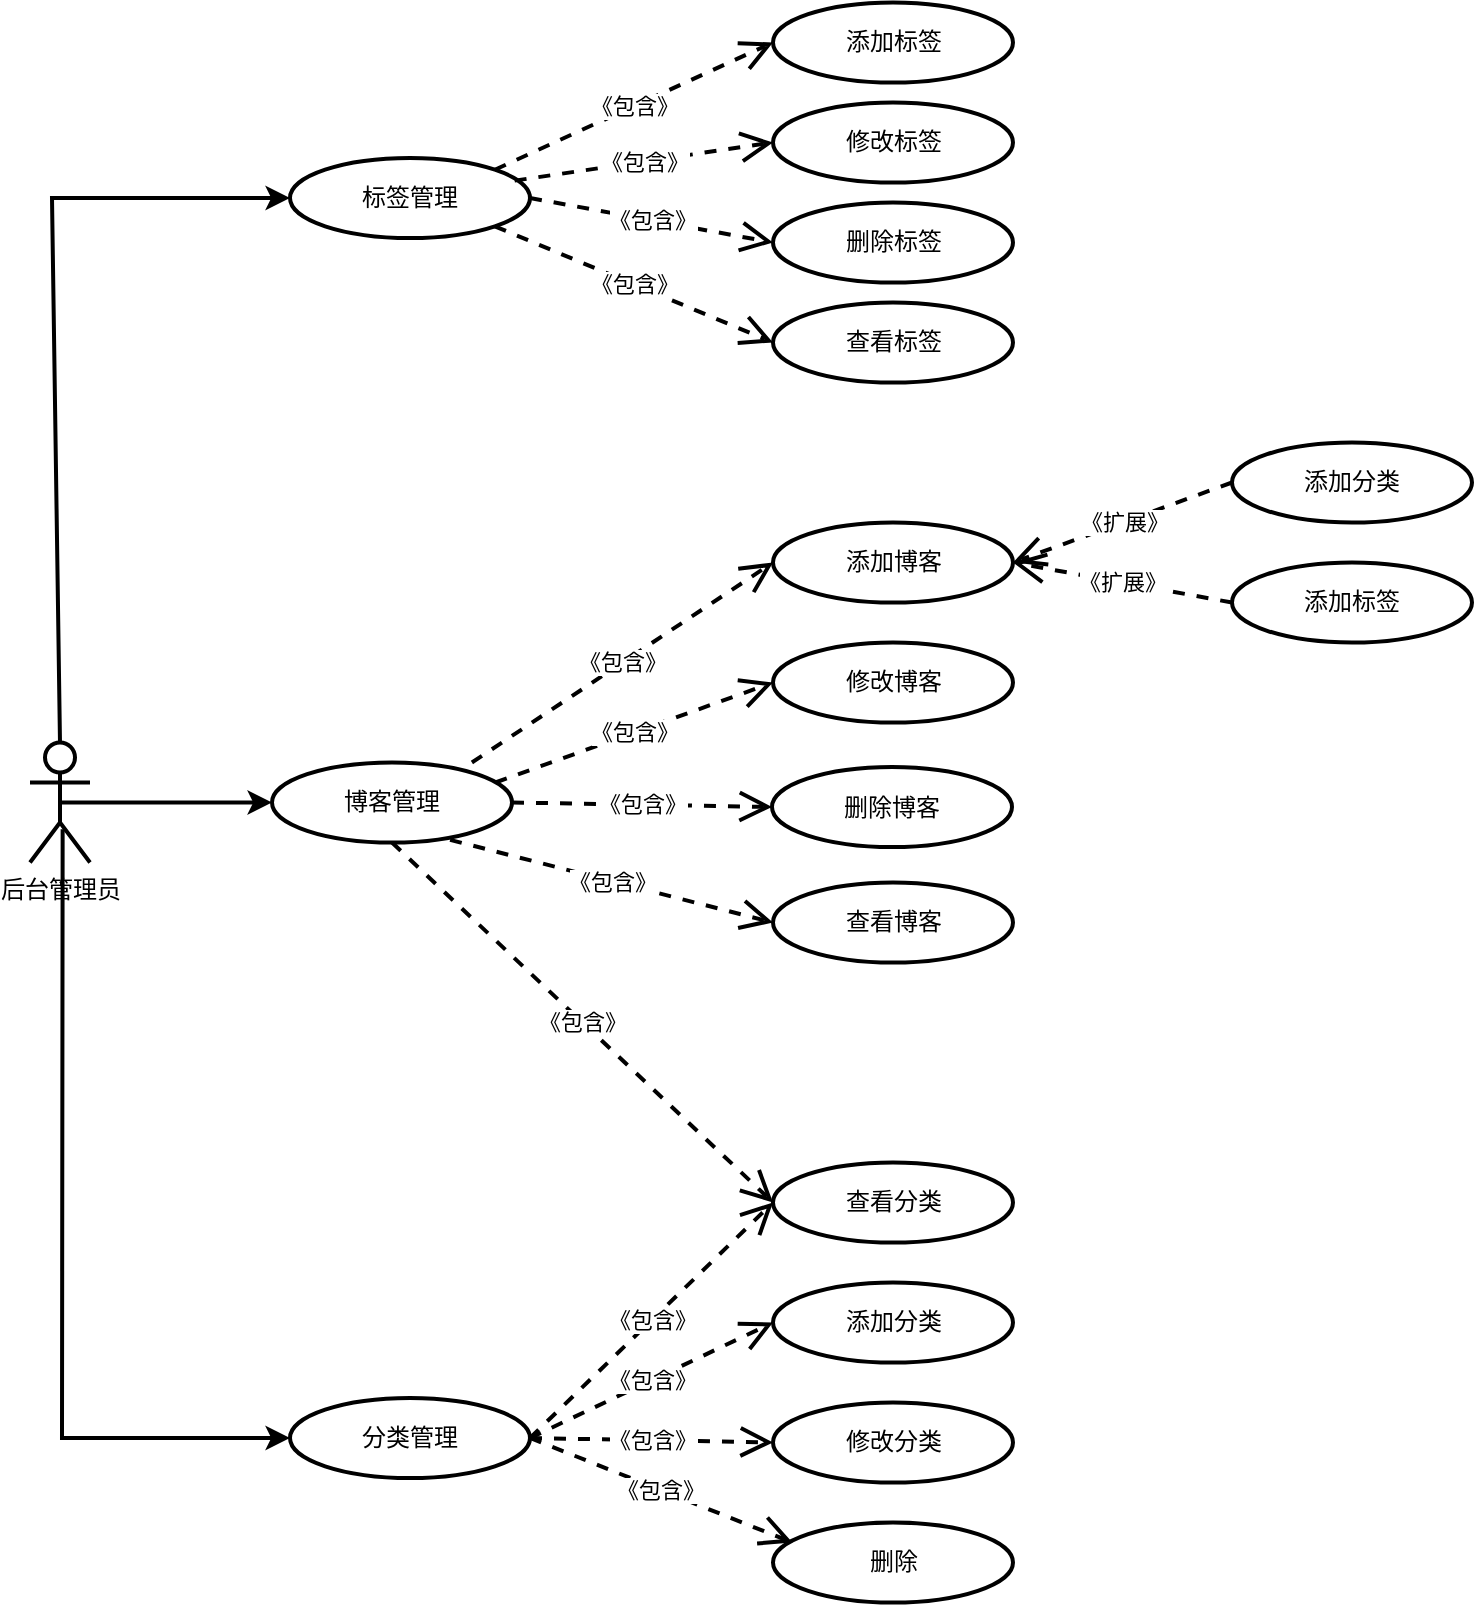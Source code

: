 <mxfile version="24.2.3" type="github">
  <diagram name="第 1 页" id="pe9sap4QaWVrpEyMOnEe">
    <mxGraphModel dx="1434" dy="746" grid="1" gridSize="10" guides="1" tooltips="1" connect="1" arrows="1" fold="1" page="1" pageScale="1" pageWidth="827" pageHeight="1169" math="0" shadow="0">
      <root>
        <mxCell id="0" />
        <mxCell id="1" parent="0" />
        <mxCell id="uvk9hI2O3WgVnZL8qZCz-1" value="后台管理员" style="shape=umlActor;verticalLabelPosition=bottom;verticalAlign=top;html=1;strokeWidth=2;" parent="1" vertex="1">
          <mxGeometry x="79" y="532.25" width="30" height="60" as="geometry" />
        </mxCell>
        <mxCell id="uvk9hI2O3WgVnZL8qZCz-2" value="标签管理" style="ellipse;whiteSpace=wrap;html=1;strokeWidth=2;" parent="1" vertex="1">
          <mxGeometry x="209" y="240" width="120" height="40" as="geometry" />
        </mxCell>
        <mxCell id="uvk9hI2O3WgVnZL8qZCz-3" value="分类管理" style="ellipse;whiteSpace=wrap;html=1;strokeWidth=2;" parent="1" vertex="1">
          <mxGeometry x="209" y="860" width="120" height="40" as="geometry" />
        </mxCell>
        <mxCell id="uvk9hI2O3WgVnZL8qZCz-4" value="博客管理" style="ellipse;whiteSpace=wrap;html=1;strokeWidth=2;" parent="1" vertex="1">
          <mxGeometry x="200" y="542.25" width="120" height="40" as="geometry" />
        </mxCell>
        <mxCell id="uvk9hI2O3WgVnZL8qZCz-5" value="删除标签" style="ellipse;whiteSpace=wrap;html=1;strokeWidth=2;" parent="1" vertex="1">
          <mxGeometry x="450.5" y="262.25" width="120" height="40" as="geometry" />
        </mxCell>
        <mxCell id="uvk9hI2O3WgVnZL8qZCz-6" value="修改标签" style="ellipse;whiteSpace=wrap;html=1;strokeWidth=2;" parent="1" vertex="1">
          <mxGeometry x="450.5" y="212.25" width="120" height="40" as="geometry" />
        </mxCell>
        <mxCell id="uvk9hI2O3WgVnZL8qZCz-7" value="添加标签" style="ellipse;whiteSpace=wrap;html=1;strokeWidth=2;" parent="1" vertex="1">
          <mxGeometry x="450.5" y="162.25" width="120" height="40" as="geometry" />
        </mxCell>
        <mxCell id="uvk9hI2O3WgVnZL8qZCz-8" value="《包含》" style="endArrow=open;endSize=12;dashed=1;html=1;rounded=0;exitX=1;exitY=0;exitDx=0;exitDy=0;entryX=0;entryY=0.5;entryDx=0;entryDy=0;strokeWidth=2;" parent="1" source="uvk9hI2O3WgVnZL8qZCz-2" target="uvk9hI2O3WgVnZL8qZCz-7" edge="1">
          <mxGeometry width="160" relative="1" as="geometry">
            <mxPoint x="419" y="270" as="sourcePoint" />
            <mxPoint x="579" y="270" as="targetPoint" />
          </mxGeometry>
        </mxCell>
        <mxCell id="uvk9hI2O3WgVnZL8qZCz-10" value="《包含》" style="endArrow=open;endSize=12;dashed=1;html=1;rounded=0;exitX=0.936;exitY=0.283;exitDx=0;exitDy=0;entryX=0;entryY=0.5;entryDx=0;entryDy=0;exitPerimeter=0;strokeWidth=2;" parent="1" source="uvk9hI2O3WgVnZL8qZCz-2" target="uvk9hI2O3WgVnZL8qZCz-6" edge="1">
          <mxGeometry width="160" relative="1" as="geometry">
            <mxPoint x="351" y="266" as="sourcePoint" />
            <mxPoint x="379" y="210" as="targetPoint" />
          </mxGeometry>
        </mxCell>
        <mxCell id="uvk9hI2O3WgVnZL8qZCz-11" value="《包含》" style="endArrow=open;endSize=12;dashed=1;html=1;rounded=0;exitX=1;exitY=0.5;exitDx=0;exitDy=0;entryX=0;entryY=0.5;entryDx=0;entryDy=0;strokeWidth=2;" parent="1" source="uvk9hI2O3WgVnZL8qZCz-2" target="uvk9hI2O3WgVnZL8qZCz-5" edge="1">
          <mxGeometry width="160" relative="1" as="geometry">
            <mxPoint x="361" y="276" as="sourcePoint" />
            <mxPoint x="389" y="220" as="targetPoint" />
          </mxGeometry>
        </mxCell>
        <mxCell id="uvk9hI2O3WgVnZL8qZCz-12" value="添加博客" style="ellipse;whiteSpace=wrap;html=1;strokeWidth=2;" parent="1" vertex="1">
          <mxGeometry x="450.5" y="422.25" width="120" height="40" as="geometry" />
        </mxCell>
        <mxCell id="uvk9hI2O3WgVnZL8qZCz-13" value="修改博客" style="ellipse;whiteSpace=wrap;html=1;strokeWidth=2;" parent="1" vertex="1">
          <mxGeometry x="450.5" y="482.25" width="120" height="40" as="geometry" />
        </mxCell>
        <mxCell id="uvk9hI2O3WgVnZL8qZCz-14" value="删除博客" style="ellipse;whiteSpace=wrap;html=1;strokeWidth=2;" parent="1" vertex="1">
          <mxGeometry x="450" y="544.5" width="120" height="40" as="geometry" />
        </mxCell>
        <mxCell id="uvk9hI2O3WgVnZL8qZCz-15" value="查看分类" style="ellipse;whiteSpace=wrap;html=1;strokeWidth=2;" parent="1" vertex="1">
          <mxGeometry x="450.5" y="742.25" width="120" height="40" as="geometry" />
        </mxCell>
        <mxCell id="uvk9hI2O3WgVnZL8qZCz-16" value="添加分类" style="ellipse;whiteSpace=wrap;html=1;strokeWidth=2;" parent="1" vertex="1">
          <mxGeometry x="450.5" y="802.25" width="120" height="40" as="geometry" />
        </mxCell>
        <mxCell id="uvk9hI2O3WgVnZL8qZCz-17" value="修改分类" style="ellipse;whiteSpace=wrap;html=1;strokeWidth=2;" parent="1" vertex="1">
          <mxGeometry x="450.5" y="862.25" width="120" height="40" as="geometry" />
        </mxCell>
        <mxCell id="uvk9hI2O3WgVnZL8qZCz-19" value="删除" style="ellipse;whiteSpace=wrap;html=1;strokeWidth=2;" parent="1" vertex="1">
          <mxGeometry x="450.5" y="922.25" width="120" height="40" as="geometry" />
        </mxCell>
        <mxCell id="uvk9hI2O3WgVnZL8qZCz-20" value="查看标签" style="ellipse;whiteSpace=wrap;html=1;strokeWidth=2;" parent="1" vertex="1">
          <mxGeometry x="450.5" y="312.25" width="120" height="40" as="geometry" />
        </mxCell>
        <mxCell id="uvk9hI2O3WgVnZL8qZCz-21" value="《包含》" style="endArrow=open;endSize=12;dashed=1;html=1;rounded=0;exitX=1;exitY=1;exitDx=0;exitDy=0;entryX=0;entryY=0.5;entryDx=0;entryDy=0;strokeWidth=2;" parent="1" source="uvk9hI2O3WgVnZL8qZCz-2" target="uvk9hI2O3WgVnZL8qZCz-20" edge="1">
          <mxGeometry width="160" relative="1" as="geometry">
            <mxPoint x="369" y="280" as="sourcePoint" />
            <mxPoint x="441" y="274" as="targetPoint" />
          </mxGeometry>
        </mxCell>
        <mxCell id="uvk9hI2O3WgVnZL8qZCz-24" value="查看博客" style="ellipse;whiteSpace=wrap;html=1;strokeWidth=2;" parent="1" vertex="1">
          <mxGeometry x="450.5" y="602.25" width="120" height="40" as="geometry" />
        </mxCell>
        <mxCell id="uvk9hI2O3WgVnZL8qZCz-25" value="《包含》" style="endArrow=open;endSize=12;dashed=1;html=1;rounded=0;exitX=0.833;exitY=0;exitDx=0;exitDy=0;entryX=0;entryY=0.5;entryDx=0;entryDy=0;exitPerimeter=0;strokeWidth=2;" parent="1" source="uvk9hI2O3WgVnZL8qZCz-4" target="uvk9hI2O3WgVnZL8qZCz-12" edge="1">
          <mxGeometry width="160" relative="1" as="geometry">
            <mxPoint x="289" y="570" as="sourcePoint" />
            <mxPoint x="409" y="431" as="targetPoint" />
          </mxGeometry>
        </mxCell>
        <mxCell id="uvk9hI2O3WgVnZL8qZCz-26" value="《包含》" style="endArrow=open;endSize=12;dashed=1;html=1;rounded=0;exitX=0.931;exitY=0.25;exitDx=0;exitDy=0;entryX=0;entryY=0.5;entryDx=0;entryDy=0;exitPerimeter=0;strokeWidth=2;" parent="1" source="uvk9hI2O3WgVnZL8qZCz-4" target="uvk9hI2O3WgVnZL8qZCz-13" edge="1">
          <mxGeometry width="160" relative="1" as="geometry">
            <mxPoint x="299" y="580" as="sourcePoint" />
            <mxPoint x="419" y="441" as="targetPoint" />
          </mxGeometry>
        </mxCell>
        <mxCell id="uvk9hI2O3WgVnZL8qZCz-27" value="《包含》" style="endArrow=open;endSize=12;dashed=1;html=1;rounded=0;entryX=0;entryY=0.5;entryDx=0;entryDy=0;exitX=1;exitY=0.5;exitDx=0;exitDy=0;strokeWidth=2;" parent="1" source="uvk9hI2O3WgVnZL8qZCz-4" target="uvk9hI2O3WgVnZL8qZCz-14" edge="1">
          <mxGeometry width="160" relative="1" as="geometry">
            <mxPoint x="319" y="590" as="sourcePoint" />
            <mxPoint x="429" y="451" as="targetPoint" />
          </mxGeometry>
        </mxCell>
        <mxCell id="uvk9hI2O3WgVnZL8qZCz-28" value="《包含》" style="endArrow=open;endSize=12;dashed=1;html=1;rounded=0;exitX=0.742;exitY=0.967;exitDx=0;exitDy=0;entryX=0;entryY=0.5;entryDx=0;entryDy=0;exitPerimeter=0;strokeWidth=2;" parent="1" source="uvk9hI2O3WgVnZL8qZCz-4" target="uvk9hI2O3WgVnZL8qZCz-24" edge="1">
          <mxGeometry width="160" relative="1" as="geometry">
            <mxPoint x="319" y="600" as="sourcePoint" />
            <mxPoint x="439" y="461" as="targetPoint" />
          </mxGeometry>
        </mxCell>
        <mxCell id="uvk9hI2O3WgVnZL8qZCz-29" value="《包含》" style="endArrow=open;endSize=12;dashed=1;html=1;rounded=0;exitX=0.5;exitY=1;exitDx=0;exitDy=0;entryX=0;entryY=0.5;entryDx=0;entryDy=0;strokeWidth=2;" parent="1" source="uvk9hI2O3WgVnZL8qZCz-4" target="uvk9hI2O3WgVnZL8qZCz-15" edge="1">
          <mxGeometry width="160" relative="1" as="geometry">
            <mxPoint x="299" y="610" as="sourcePoint" />
            <mxPoint x="419" y="471" as="targetPoint" />
          </mxGeometry>
        </mxCell>
        <mxCell id="uvk9hI2O3WgVnZL8qZCz-30" value="《包含》" style="endArrow=open;endSize=12;dashed=1;html=1;rounded=0;exitX=1;exitY=0.5;exitDx=0;exitDy=0;entryX=0.081;entryY=0.25;entryDx=0;entryDy=0;entryPerimeter=0;strokeWidth=2;" parent="1" source="uvk9hI2O3WgVnZL8qZCz-3" target="uvk9hI2O3WgVnZL8qZCz-19" edge="1">
          <mxGeometry width="160" relative="1" as="geometry">
            <mxPoint x="375.0" y="820" as="sourcePoint" />
            <mxPoint x="464.64" y="715" as="targetPoint" />
          </mxGeometry>
        </mxCell>
        <mxCell id="uvk9hI2O3WgVnZL8qZCz-31" value="《包含》" style="endArrow=open;endSize=12;dashed=1;html=1;rounded=0;exitX=1;exitY=0.5;exitDx=0;exitDy=0;entryX=0;entryY=0.5;entryDx=0;entryDy=0;strokeWidth=2;" parent="1" source="uvk9hI2O3WgVnZL8qZCz-3" target="uvk9hI2O3WgVnZL8qZCz-17" edge="1">
          <mxGeometry width="160" relative="1" as="geometry">
            <mxPoint x="396.96" y="810.68" as="sourcePoint" />
            <mxPoint x="474.64" y="725" as="targetPoint" />
          </mxGeometry>
        </mxCell>
        <mxCell id="uvk9hI2O3WgVnZL8qZCz-32" value="《包含》" style="endArrow=open;endSize=12;dashed=1;html=1;rounded=0;exitX=1;exitY=0.5;exitDx=0;exitDy=0;entryX=0;entryY=0.5;entryDx=0;entryDy=0;strokeWidth=2;" parent="1" source="uvk9hI2O3WgVnZL8qZCz-3" target="uvk9hI2O3WgVnZL8qZCz-16" edge="1">
          <mxGeometry width="160" relative="1" as="geometry">
            <mxPoint x="387.066" y="785.858" as="sourcePoint" />
            <mxPoint x="484.64" y="735" as="targetPoint" />
          </mxGeometry>
        </mxCell>
        <mxCell id="uvk9hI2O3WgVnZL8qZCz-33" value="《包含》" style="endArrow=open;endSize=12;dashed=1;html=1;rounded=0;exitX=1;exitY=0.5;exitDx=0;exitDy=0;entryX=0;entryY=0.5;entryDx=0;entryDy=0;strokeWidth=2;" parent="1" source="uvk9hI2O3WgVnZL8qZCz-3" target="uvk9hI2O3WgVnZL8qZCz-15" edge="1">
          <mxGeometry width="160" relative="1" as="geometry">
            <mxPoint x="369.0" y="781.32" as="sourcePoint" />
            <mxPoint x="494.64" y="745" as="targetPoint" />
          </mxGeometry>
        </mxCell>
        <mxCell id="uvk9hI2O3WgVnZL8qZCz-34" value="添加标签" style="ellipse;whiteSpace=wrap;html=1;strokeWidth=2;" parent="1" vertex="1">
          <mxGeometry x="680" y="442.25" width="120" height="40" as="geometry" />
        </mxCell>
        <mxCell id="uvk9hI2O3WgVnZL8qZCz-35" value="添加分类" style="ellipse;whiteSpace=wrap;html=1;strokeWidth=2;" parent="1" vertex="1">
          <mxGeometry x="680" y="382.25" width="120" height="40" as="geometry" />
        </mxCell>
        <mxCell id="uvk9hI2O3WgVnZL8qZCz-37" value="《扩展》" style="endArrow=open;endSize=12;dashed=1;html=1;rounded=0;exitX=0;exitY=0.5;exitDx=0;exitDy=0;entryX=1;entryY=0.5;entryDx=0;entryDy=0;strokeWidth=2;" parent="1" source="uvk9hI2O3WgVnZL8qZCz-35" target="uvk9hI2O3WgVnZL8qZCz-12" edge="1">
          <mxGeometry x="-0.002" width="160" relative="1" as="geometry">
            <mxPoint x="367.5" y="386.25" as="sourcePoint" />
            <mxPoint x="566.5" y="422.25" as="targetPoint" />
            <mxPoint as="offset" />
          </mxGeometry>
        </mxCell>
        <mxCell id="uvk9hI2O3WgVnZL8qZCz-38" value="《扩展》" style="endArrow=open;endSize=12;dashed=1;html=1;rounded=0;exitX=0;exitY=0.5;exitDx=0;exitDy=0;entryX=1;entryY=0.5;entryDx=0;entryDy=0;strokeWidth=2;" parent="1" source="uvk9hI2O3WgVnZL8qZCz-34" target="uvk9hI2O3WgVnZL8qZCz-12" edge="1">
          <mxGeometry width="160" relative="1" as="geometry">
            <mxPoint x="685.5" y="482.25" as="sourcePoint" />
            <mxPoint x="545.5" y="492.25" as="targetPoint" />
          </mxGeometry>
        </mxCell>
        <mxCell id="uvk9hI2O3WgVnZL8qZCz-41" value="" style="endArrow=classic;html=1;rounded=0;entryX=0;entryY=0.5;entryDx=0;entryDy=0;exitX=0.5;exitY=0;exitDx=0;exitDy=0;exitPerimeter=0;strokeWidth=2;" parent="1" source="uvk9hI2O3WgVnZL8qZCz-1" target="uvk9hI2O3WgVnZL8qZCz-2" edge="1">
          <mxGeometry width="50" height="50" relative="1" as="geometry">
            <mxPoint x="379" y="602.25" as="sourcePoint" />
            <mxPoint x="429" y="552.25" as="targetPoint" />
            <Array as="points">
              <mxPoint x="90" y="260" />
            </Array>
          </mxGeometry>
        </mxCell>
        <mxCell id="uvk9hI2O3WgVnZL8qZCz-43" value="" style="endArrow=classic;html=1;rounded=0;entryX=0;entryY=0.5;entryDx=0;entryDy=0;exitX=0.544;exitY=0.722;exitDx=0;exitDy=0;exitPerimeter=0;strokeWidth=2;" parent="1" source="uvk9hI2O3WgVnZL8qZCz-1" target="uvk9hI2O3WgVnZL8qZCz-3" edge="1">
          <mxGeometry width="50" height="50" relative="1" as="geometry">
            <mxPoint x="104" y="542.25" as="sourcePoint" />
            <mxPoint x="169" y="422.25" as="targetPoint" />
            <Array as="points">
              <mxPoint x="95" y="880" />
            </Array>
          </mxGeometry>
        </mxCell>
        <mxCell id="uvk9hI2O3WgVnZL8qZCz-44" value="" style="endArrow=classic;html=1;rounded=0;entryX=0;entryY=0.5;entryDx=0;entryDy=0;exitX=0.5;exitY=0.5;exitDx=0;exitDy=0;exitPerimeter=0;strokeWidth=2;" parent="1" source="uvk9hI2O3WgVnZL8qZCz-1" target="uvk9hI2O3WgVnZL8qZCz-4" edge="1">
          <mxGeometry width="50" height="50" relative="1" as="geometry">
            <mxPoint x="114" y="552.25" as="sourcePoint" />
            <mxPoint x="179" y="432.25" as="targetPoint" />
          </mxGeometry>
        </mxCell>
      </root>
    </mxGraphModel>
  </diagram>
</mxfile>

